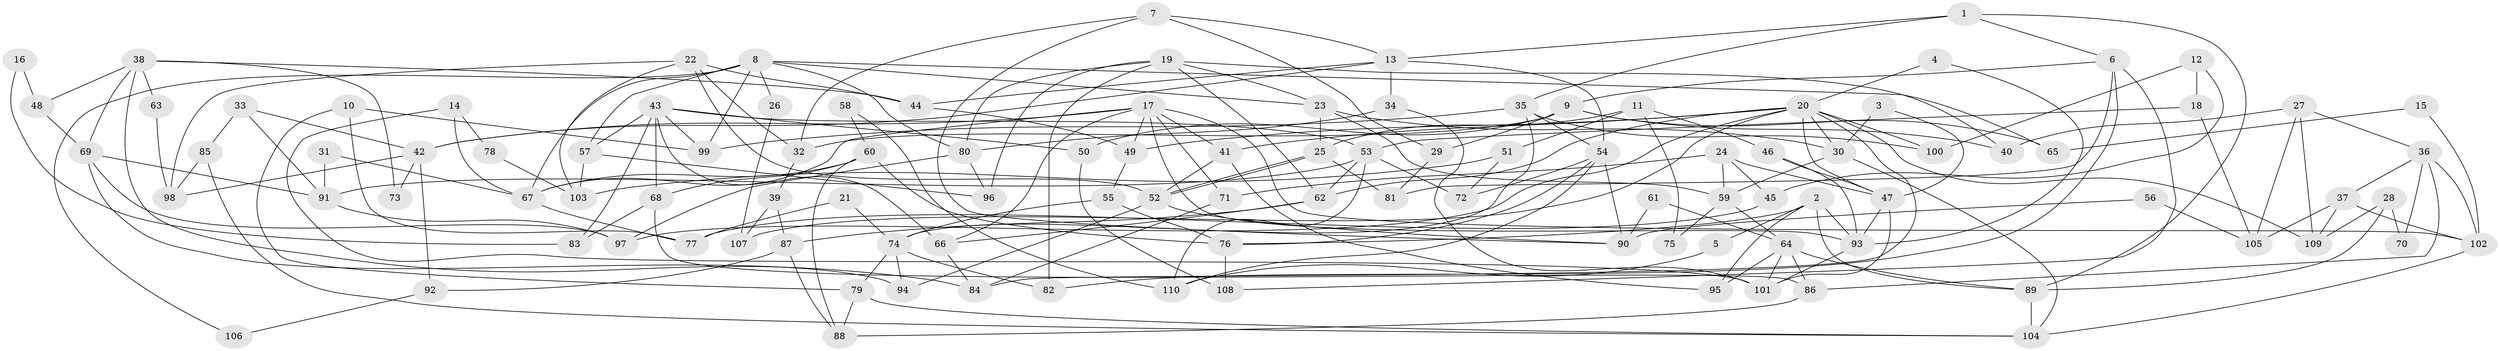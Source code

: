 // coarse degree distribution, {8: 0.11764705882352941, 7: 0.14705882352941177, 4: 0.08823529411764706, 11: 0.029411764705882353, 5: 0.08823529411764706, 6: 0.17647058823529413, 12: 0.029411764705882353, 16: 0.029411764705882353, 9: 0.14705882352941177, 2: 0.029411764705882353, 3: 0.11764705882352941}
// Generated by graph-tools (version 1.1) at 2025/51/03/04/25 22:51:22]
// undirected, 110 vertices, 220 edges
graph export_dot {
  node [color=gray90,style=filled];
  1;
  2;
  3;
  4;
  5;
  6;
  7;
  8;
  9;
  10;
  11;
  12;
  13;
  14;
  15;
  16;
  17;
  18;
  19;
  20;
  21;
  22;
  23;
  24;
  25;
  26;
  27;
  28;
  29;
  30;
  31;
  32;
  33;
  34;
  35;
  36;
  37;
  38;
  39;
  40;
  41;
  42;
  43;
  44;
  45;
  46;
  47;
  48;
  49;
  50;
  51;
  52;
  53;
  54;
  55;
  56;
  57;
  58;
  59;
  60;
  61;
  62;
  63;
  64;
  65;
  66;
  67;
  68;
  69;
  70;
  71;
  72;
  73;
  74;
  75;
  76;
  77;
  78;
  79;
  80;
  81;
  82;
  83;
  84;
  85;
  86;
  87;
  88;
  89;
  90;
  91;
  92;
  93;
  94;
  95;
  96;
  97;
  98;
  99;
  100;
  101;
  102;
  103;
  104;
  105;
  106;
  107;
  108;
  109;
  110;
  1 -- 35;
  1 -- 6;
  1 -- 13;
  1 -- 89;
  2 -- 89;
  2 -- 93;
  2 -- 5;
  2 -- 76;
  2 -- 95;
  3 -- 30;
  3 -- 47;
  4 -- 93;
  4 -- 20;
  5 -- 110;
  6 -- 108;
  6 -- 81;
  6 -- 9;
  6 -- 82;
  7 -- 90;
  7 -- 13;
  7 -- 29;
  7 -- 32;
  8 -- 57;
  8 -- 80;
  8 -- 23;
  8 -- 26;
  8 -- 65;
  8 -- 67;
  8 -- 99;
  8 -- 106;
  9 -- 32;
  9 -- 29;
  9 -- 40;
  9 -- 50;
  9 -- 65;
  10 -- 99;
  10 -- 79;
  10 -- 77;
  11 -- 25;
  11 -- 46;
  11 -- 51;
  11 -- 75;
  12 -- 100;
  12 -- 45;
  12 -- 18;
  13 -- 34;
  13 -- 42;
  13 -- 44;
  13 -- 54;
  14 -- 67;
  14 -- 101;
  14 -- 78;
  15 -- 102;
  15 -- 65;
  16 -- 48;
  16 -- 83;
  17 -- 93;
  17 -- 66;
  17 -- 41;
  17 -- 42;
  17 -- 49;
  17 -- 67;
  17 -- 71;
  17 -- 102;
  18 -- 105;
  18 -- 53;
  19 -- 62;
  19 -- 82;
  19 -- 23;
  19 -- 40;
  19 -- 80;
  19 -- 96;
  20 -- 41;
  20 -- 30;
  20 -- 47;
  20 -- 49;
  20 -- 62;
  20 -- 84;
  20 -- 97;
  20 -- 100;
  20 -- 107;
  20 -- 109;
  21 -- 77;
  21 -- 74;
  22 -- 98;
  22 -- 44;
  22 -- 32;
  22 -- 52;
  22 -- 103;
  23 -- 25;
  23 -- 30;
  23 -- 59;
  24 -- 59;
  24 -- 71;
  24 -- 45;
  24 -- 47;
  25 -- 52;
  25 -- 52;
  25 -- 81;
  26 -- 107;
  27 -- 36;
  27 -- 40;
  27 -- 105;
  27 -- 109;
  28 -- 89;
  28 -- 109;
  28 -- 70;
  29 -- 81;
  30 -- 59;
  30 -- 104;
  31 -- 67;
  31 -- 91;
  32 -- 39;
  33 -- 91;
  33 -- 42;
  33 -- 85;
  34 -- 80;
  34 -- 101;
  35 -- 54;
  35 -- 99;
  35 -- 74;
  35 -- 100;
  36 -- 86;
  36 -- 102;
  36 -- 37;
  36 -- 70;
  37 -- 109;
  37 -- 102;
  37 -- 105;
  38 -- 44;
  38 -- 69;
  38 -- 48;
  38 -- 63;
  38 -- 73;
  38 -- 84;
  39 -- 87;
  39 -- 107;
  41 -- 52;
  41 -- 95;
  42 -- 73;
  42 -- 92;
  42 -- 98;
  43 -- 68;
  43 -- 53;
  43 -- 50;
  43 -- 57;
  43 -- 66;
  43 -- 83;
  43 -- 99;
  44 -- 49;
  45 -- 77;
  46 -- 93;
  46 -- 47;
  47 -- 93;
  47 -- 101;
  48 -- 69;
  49 -- 55;
  50 -- 108;
  51 -- 103;
  51 -- 72;
  52 -- 90;
  52 -- 94;
  53 -- 62;
  53 -- 72;
  53 -- 91;
  53 -- 110;
  54 -- 72;
  54 -- 76;
  54 -- 90;
  54 -- 110;
  55 -- 76;
  55 -- 74;
  56 -- 90;
  56 -- 105;
  57 -- 96;
  57 -- 103;
  58 -- 110;
  58 -- 60;
  59 -- 64;
  59 -- 75;
  60 -- 76;
  60 -- 67;
  60 -- 68;
  60 -- 88;
  61 -- 64;
  61 -- 90;
  62 -- 66;
  62 -- 87;
  63 -- 98;
  64 -- 95;
  64 -- 89;
  64 -- 86;
  64 -- 101;
  66 -- 84;
  67 -- 77;
  68 -- 86;
  68 -- 83;
  69 -- 97;
  69 -- 94;
  69 -- 91;
  71 -- 84;
  74 -- 79;
  74 -- 82;
  74 -- 94;
  76 -- 108;
  78 -- 103;
  79 -- 104;
  79 -- 88;
  80 -- 97;
  80 -- 96;
  85 -- 104;
  85 -- 98;
  86 -- 88;
  87 -- 88;
  87 -- 92;
  89 -- 104;
  91 -- 97;
  92 -- 106;
  93 -- 101;
  102 -- 104;
}
